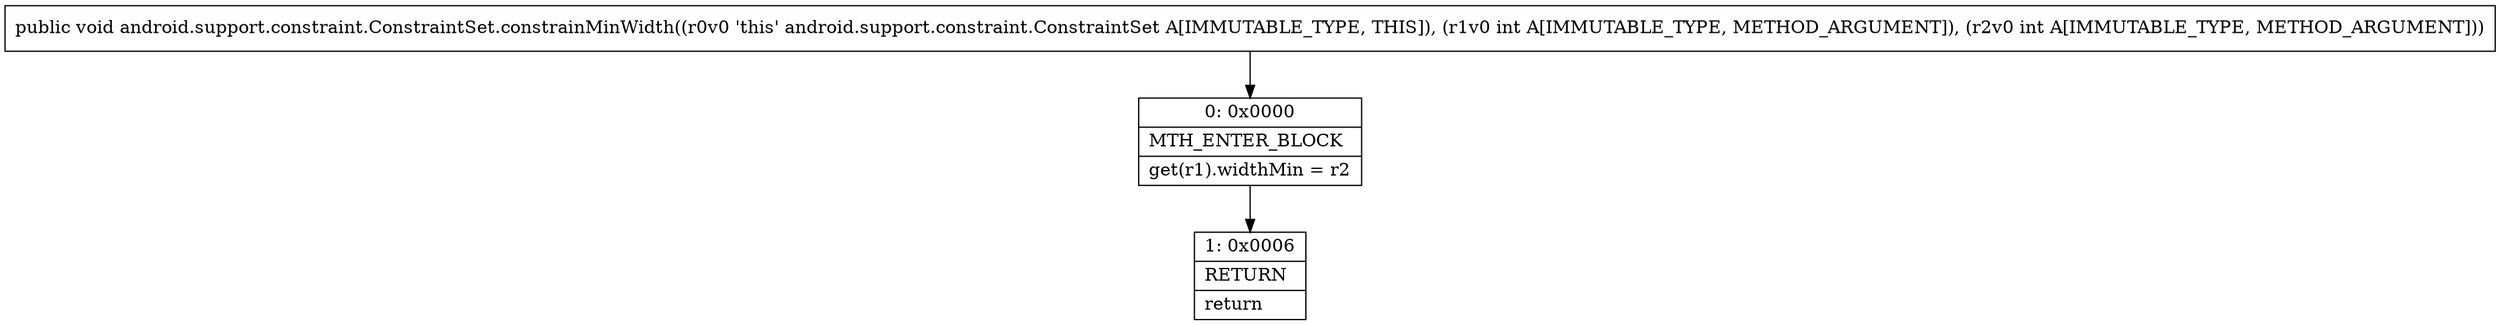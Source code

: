 digraph "CFG forandroid.support.constraint.ConstraintSet.constrainMinWidth(II)V" {
Node_0 [shape=record,label="{0\:\ 0x0000|MTH_ENTER_BLOCK\l|get(r1).widthMin = r2\l}"];
Node_1 [shape=record,label="{1\:\ 0x0006|RETURN\l|return\l}"];
MethodNode[shape=record,label="{public void android.support.constraint.ConstraintSet.constrainMinWidth((r0v0 'this' android.support.constraint.ConstraintSet A[IMMUTABLE_TYPE, THIS]), (r1v0 int A[IMMUTABLE_TYPE, METHOD_ARGUMENT]), (r2v0 int A[IMMUTABLE_TYPE, METHOD_ARGUMENT])) }"];
MethodNode -> Node_0;
Node_0 -> Node_1;
}

